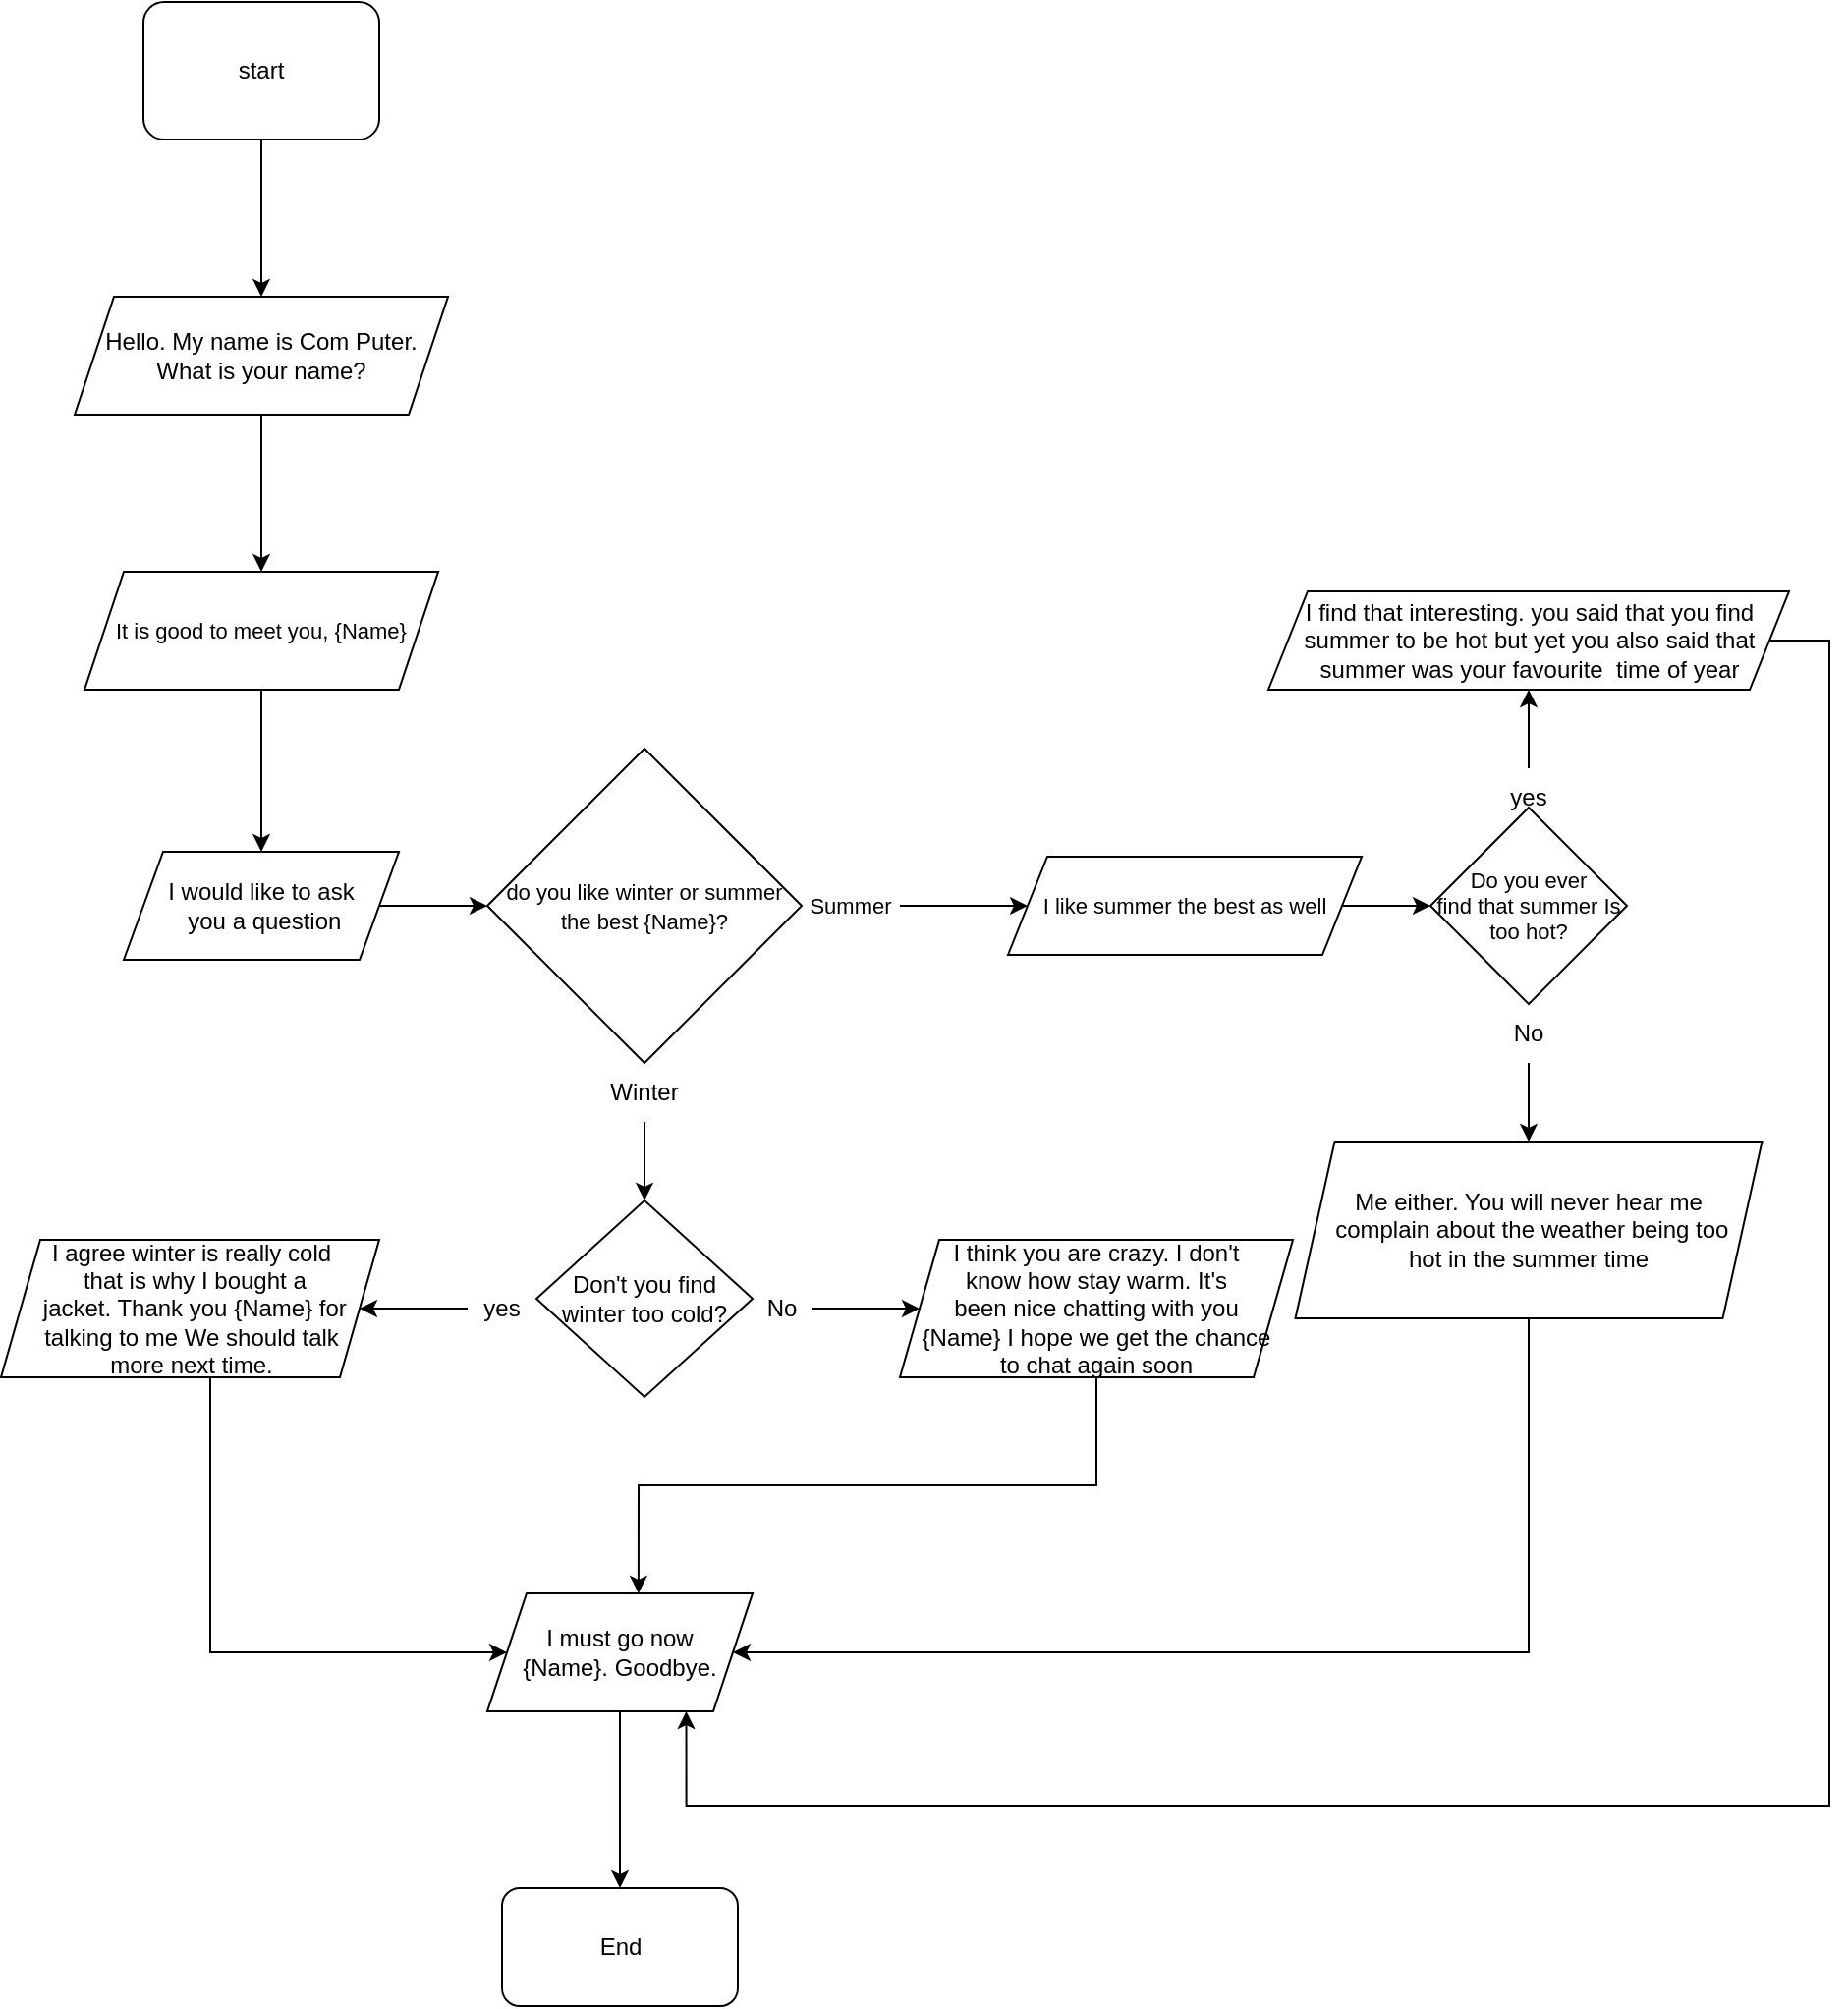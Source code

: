 <mxfile version="13.9.9" type="device"><diagram id="Nuy23cvp-Bzij-8U9Cqu" name="Page-1"><mxGraphModel dx="2176" dy="626" grid="1" gridSize="10" guides="1" tooltips="1" connect="1" arrows="1" fold="1" page="1" pageScale="1" pageWidth="850" pageHeight="1100" math="0" shadow="0"><root><mxCell id="0"/><mxCell id="1" parent="0"/><mxCell id="wW7caXbuAucVgYRE8tHz-4" style="edgeStyle=orthogonalEdgeStyle;rounded=0;orthogonalLoop=1;jettySize=auto;html=1;" parent="1" source="wW7caXbuAucVgYRE8tHz-2" target="wW7caXbuAucVgYRE8tHz-3" edge="1"><mxGeometry relative="1" as="geometry"/></mxCell><mxCell id="wW7caXbuAucVgYRE8tHz-2" value="start" style="rounded=1;whiteSpace=wrap;html=1;" parent="1" vertex="1"><mxGeometry x="40" y="10" width="120" height="70" as="geometry"/></mxCell><mxCell id="wW7caXbuAucVgYRE8tHz-7" style="edgeStyle=orthogonalEdgeStyle;rounded=0;orthogonalLoop=1;jettySize=auto;html=1;" parent="1" source="wW7caXbuAucVgYRE8tHz-3" edge="1"><mxGeometry relative="1" as="geometry"><mxPoint x="100" y="300" as="targetPoint"/></mxGeometry></mxCell><mxCell id="wW7caXbuAucVgYRE8tHz-3" value="Hello. My name is Com Puter. What is your name?" style="shape=parallelogram;perimeter=parallelogramPerimeter;whiteSpace=wrap;html=1;fixedSize=1;" parent="1" vertex="1"><mxGeometry x="5" y="160" width="190" height="60" as="geometry"/></mxCell><mxCell id="wW7caXbuAucVgYRE8tHz-13" value="&lt;font style=&quot;font-size: 11px&quot;&gt;do you like winter or summer the best {Name}?&lt;/font&gt;" style="rhombus;whiteSpace=wrap;html=1;" parent="1" vertex="1"><mxGeometry x="215" y="390" width="160" height="160" as="geometry"/></mxCell><mxCell id="bIi8B7NtP-JPXQ1fqV7b-43" style="edgeStyle=orthogonalEdgeStyle;rounded=0;orthogonalLoop=1;jettySize=auto;html=1;exitX=0.5;exitY=1;exitDx=0;exitDy=0;fontSize=12;" parent="1" source="wW7caXbuAucVgYRE8tHz-19" target="bIi8B7NtP-JPXQ1fqV7b-42" edge="1"><mxGeometry relative="1" as="geometry"/></mxCell><mxCell id="wW7caXbuAucVgYRE8tHz-19" value="It is good to meet you, {Name}" style="shape=parallelogram;perimeter=parallelogramPerimeter;whiteSpace=wrap;html=1;fixedSize=1;fontSize=11;" parent="1" vertex="1"><mxGeometry x="10" y="300" width="180" height="60" as="geometry"/></mxCell><mxCell id="bIi8B7NtP-JPXQ1fqV7b-2" value="" style="edgeStyle=orthogonalEdgeStyle;rounded=0;orthogonalLoop=1;jettySize=auto;html=1;" parent="1" source="wW7caXbuAucVgYRE8tHz-23" target="bIi8B7NtP-JPXQ1fqV7b-1" edge="1"><mxGeometry relative="1" as="geometry"/></mxCell><mxCell id="wW7caXbuAucVgYRE8tHz-23" value="I like summer the best as well" style="shape=parallelogram;perimeter=parallelogramPerimeter;whiteSpace=wrap;html=1;fixedSize=1;fontSize=11;" parent="1" vertex="1"><mxGeometry x="480" y="445" width="180" height="50" as="geometry"/></mxCell><mxCell id="wW7caXbuAucVgYRE8tHz-27" style="edgeStyle=orthogonalEdgeStyle;rounded=0;orthogonalLoop=1;jettySize=auto;html=1;entryX=0;entryY=0.5;entryDx=0;entryDy=0;fontSize=11;" parent="1" source="wW7caXbuAucVgYRE8tHz-25" target="wW7caXbuAucVgYRE8tHz-23" edge="1"><mxGeometry relative="1" as="geometry"/></mxCell><mxCell id="wW7caXbuAucVgYRE8tHz-25" value="Summer" style="text;html=1;strokeColor=none;fillColor=none;align=center;verticalAlign=middle;whiteSpace=wrap;rounded=0;fontSize=11;" parent="1" vertex="1"><mxGeometry x="375" y="455" width="50" height="30" as="geometry"/></mxCell><mxCell id="bIi8B7NtP-JPXQ1fqV7b-1" value="Do you ever &lt;br&gt;find that summer Is too hot?" style="rhombus;whiteSpace=wrap;html=1;fontSize=11;" parent="1" vertex="1"><mxGeometry x="695" y="420" width="100" height="100" as="geometry"/></mxCell><mxCell id="bIi8B7NtP-JPXQ1fqV7b-13" style="edgeStyle=orthogonalEdgeStyle;rounded=0;orthogonalLoop=1;jettySize=auto;html=1;entryX=0.5;entryY=1;entryDx=0;entryDy=0;fontSize=12;" parent="1" source="bIi8B7NtP-JPXQ1fqV7b-6" target="bIi8B7NtP-JPXQ1fqV7b-12" edge="1"><mxGeometry relative="1" as="geometry"/></mxCell><mxCell id="bIi8B7NtP-JPXQ1fqV7b-6" value="&lt;font style=&quot;font-size: 12px&quot;&gt;yes&lt;/font&gt;" style="text;html=1;strokeColor=none;fillColor=none;align=center;verticalAlign=middle;whiteSpace=wrap;rounded=0;fontSize=10;" parent="1" vertex="1"><mxGeometry x="730" y="400" width="30" height="30" as="geometry"/></mxCell><mxCell id="bIi8B7NtP-JPXQ1fqV7b-53" style="edgeStyle=orthogonalEdgeStyle;rounded=0;orthogonalLoop=1;jettySize=auto;html=1;exitX=1;exitY=0.5;exitDx=0;exitDy=0;fontSize=12;entryX=0.75;entryY=1;entryDx=0;entryDy=0;" parent="1" source="bIi8B7NtP-JPXQ1fqV7b-12" target="bIi8B7NtP-JPXQ1fqV7b-33" edge="1"><mxGeometry relative="1" as="geometry"><mxPoint x="880" y="928" as="targetPoint"/><Array as="points"><mxPoint x="898" y="335"/><mxPoint x="898" y="928"/><mxPoint x="316" y="928"/></Array></mxGeometry></mxCell><mxCell id="bIi8B7NtP-JPXQ1fqV7b-12" value="&lt;div&gt;I find that interesting. you said that you find summer&amp;nbsp;&lt;span&gt;to be hot but yet you also said that summer was your favourite&amp;nbsp;&amp;nbsp;&lt;/span&gt;&lt;span&gt;time of year&lt;/span&gt;&lt;/div&gt;" style="shape=parallelogram;perimeter=parallelogramPerimeter;whiteSpace=wrap;html=1;fixedSize=1;fontSize=12;" parent="1" vertex="1"><mxGeometry x="612.5" y="310" width="265" height="50" as="geometry"/></mxCell><mxCell id="bIi8B7NtP-JPXQ1fqV7b-16" value="" style="edgeStyle=orthogonalEdgeStyle;rounded=0;orthogonalLoop=1;jettySize=auto;html=1;fontSize=12;" parent="1" source="bIi8B7NtP-JPXQ1fqV7b-14" target="bIi8B7NtP-JPXQ1fqV7b-15" edge="1"><mxGeometry relative="1" as="geometry"/></mxCell><mxCell id="bIi8B7NtP-JPXQ1fqV7b-14" value="Winter" style="text;html=1;strokeColor=none;fillColor=none;align=center;verticalAlign=middle;whiteSpace=wrap;rounded=0;fontSize=12;" parent="1" vertex="1"><mxGeometry x="265" y="550" width="60" height="30" as="geometry"/></mxCell><mxCell id="bIi8B7NtP-JPXQ1fqV7b-15" value="Don't you find winter too cold?" style="rhombus;whiteSpace=wrap;html=1;fontSize=12;" parent="1" vertex="1"><mxGeometry x="240" y="620" width="110" height="100" as="geometry"/></mxCell><mxCell id="bIi8B7NtP-JPXQ1fqV7b-19" style="edgeStyle=orthogonalEdgeStyle;rounded=0;orthogonalLoop=1;jettySize=auto;html=1;exitX=0.5;exitY=1;exitDx=0;exitDy=0;entryX=0.5;entryY=0;entryDx=0;entryDy=0;fontSize=12;" parent="1" source="bIi8B7NtP-JPXQ1fqV7b-17" target="bIi8B7NtP-JPXQ1fqV7b-18" edge="1"><mxGeometry relative="1" as="geometry"/></mxCell><mxCell id="bIi8B7NtP-JPXQ1fqV7b-17" value="No" style="text;html=1;strokeColor=none;fillColor=none;align=center;verticalAlign=middle;whiteSpace=wrap;rounded=0;fontSize=12;" parent="1" vertex="1"><mxGeometry x="715" y="520" width="60" height="30" as="geometry"/></mxCell><mxCell id="bIi8B7NtP-JPXQ1fqV7b-52" style="edgeStyle=orthogonalEdgeStyle;rounded=0;orthogonalLoop=1;jettySize=auto;html=1;exitX=0.5;exitY=1;exitDx=0;exitDy=0;entryX=1;entryY=0.5;entryDx=0;entryDy=0;fontSize=12;" parent="1" source="bIi8B7NtP-JPXQ1fqV7b-18" target="bIi8B7NtP-JPXQ1fqV7b-33" edge="1"><mxGeometry relative="1" as="geometry"><Array as="points"><mxPoint x="745" y="850"/></Array></mxGeometry></mxCell><mxCell id="bIi8B7NtP-JPXQ1fqV7b-18" value="Me either. You will never hear me&lt;br&gt;&amp;nbsp;complain&amp;nbsp;about the weather being too &lt;br&gt;hot in the summer time" style="shape=parallelogram;perimeter=parallelogramPerimeter;whiteSpace=wrap;html=1;fixedSize=1;fontSize=12;" parent="1" vertex="1"><mxGeometry x="626.25" y="590" width="237.5" height="90" as="geometry"/></mxCell><mxCell id="bIi8B7NtP-JPXQ1fqV7b-50" style="edgeStyle=orthogonalEdgeStyle;rounded=0;orthogonalLoop=1;jettySize=auto;html=1;exitX=0;exitY=0.5;exitDx=0;exitDy=0;entryX=1;entryY=0.5;entryDx=0;entryDy=0;fontSize=12;" parent="1" source="bIi8B7NtP-JPXQ1fqV7b-20" target="bIi8B7NtP-JPXQ1fqV7b-21" edge="1"><mxGeometry relative="1" as="geometry"/></mxCell><mxCell id="bIi8B7NtP-JPXQ1fqV7b-20" value="yes" style="text;html=1;strokeColor=none;fillColor=none;align=center;verticalAlign=middle;whiteSpace=wrap;rounded=0;fontSize=12;" parent="1" vertex="1"><mxGeometry x="205" y="660" width="35" height="30" as="geometry"/></mxCell><mxCell id="bIi8B7NtP-JPXQ1fqV7b-46" style="edgeStyle=orthogonalEdgeStyle;rounded=0;orthogonalLoop=1;jettySize=auto;html=1;exitX=0.5;exitY=1;exitDx=0;exitDy=0;entryX=0;entryY=0.5;entryDx=0;entryDy=0;fontSize=12;" parent="1" source="bIi8B7NtP-JPXQ1fqV7b-21" target="bIi8B7NtP-JPXQ1fqV7b-33" edge="1"><mxGeometry relative="1" as="geometry"><Array as="points"><mxPoint x="74" y="850"/></Array></mxGeometry></mxCell><mxCell id="bIi8B7NtP-JPXQ1fqV7b-21" value="I agree winter is really cold&lt;br&gt;&amp;nbsp;that is why I bought a&lt;br&gt;&amp;nbsp;jacket. Thank you {Name} for talking to me&amp;nbsp;We should talk &lt;br&gt;more next time." style="shape=parallelogram;perimeter=parallelogramPerimeter;whiteSpace=wrap;html=1;fixedSize=1;fontSize=12;" parent="1" vertex="1"><mxGeometry x="-32.5" y="640" width="192.5" height="70" as="geometry"/></mxCell><mxCell id="bIi8B7NtP-JPXQ1fqV7b-48" style="edgeStyle=orthogonalEdgeStyle;rounded=0;orthogonalLoop=1;jettySize=auto;html=1;exitX=1;exitY=0.5;exitDx=0;exitDy=0;entryX=0;entryY=0.5;entryDx=0;entryDy=0;fontSize=12;" parent="1" source="bIi8B7NtP-JPXQ1fqV7b-28" target="bIi8B7NtP-JPXQ1fqV7b-30" edge="1"><mxGeometry relative="1" as="geometry"/></mxCell><mxCell id="bIi8B7NtP-JPXQ1fqV7b-28" value="No" style="text;html=1;strokeColor=none;fillColor=none;align=center;verticalAlign=middle;whiteSpace=wrap;rounded=0;fontSize=12;" parent="1" vertex="1"><mxGeometry x="350" y="665" width="30" height="20" as="geometry"/></mxCell><mxCell id="bIi8B7NtP-JPXQ1fqV7b-51" style="edgeStyle=orthogonalEdgeStyle;rounded=0;orthogonalLoop=1;jettySize=auto;html=1;exitX=0.5;exitY=1;exitDx=0;exitDy=0;entryX=0.57;entryY=0;entryDx=0;entryDy=0;entryPerimeter=0;fontSize=12;" parent="1" source="bIi8B7NtP-JPXQ1fqV7b-30" target="bIi8B7NtP-JPXQ1fqV7b-33" edge="1"><mxGeometry relative="1" as="geometry"/></mxCell><mxCell id="bIi8B7NtP-JPXQ1fqV7b-30" value="I think you are crazy. I don't &lt;br&gt;know how stay warm. It's &lt;br&gt;been nice chatting with you &lt;br&gt;{Name}&amp;nbsp;I hope we get the chance &lt;br&gt;to chat again soon" style="shape=parallelogram;perimeter=parallelogramPerimeter;whiteSpace=wrap;html=1;fixedSize=1;fontSize=12;" parent="1" vertex="1"><mxGeometry x="425" y="640" width="200" height="70" as="geometry"/></mxCell><mxCell id="bIi8B7NtP-JPXQ1fqV7b-55" style="edgeStyle=orthogonalEdgeStyle;rounded=0;orthogonalLoop=1;jettySize=auto;html=1;entryX=0.5;entryY=0;entryDx=0;entryDy=0;fontSize=12;" parent="1" source="bIi8B7NtP-JPXQ1fqV7b-33" target="bIi8B7NtP-JPXQ1fqV7b-41" edge="1"><mxGeometry relative="1" as="geometry"/></mxCell><mxCell id="bIi8B7NtP-JPXQ1fqV7b-33" value="I must go now &lt;br&gt;{Name}. Goodbye." style="shape=parallelogram;perimeter=parallelogramPerimeter;whiteSpace=wrap;html=1;fixedSize=1;fontSize=12;" parent="1" vertex="1"><mxGeometry x="215" y="820" width="135" height="60" as="geometry"/></mxCell><mxCell id="bIi8B7NtP-JPXQ1fqV7b-41" value="End" style="rounded=1;whiteSpace=wrap;html=1;fontSize=12;" parent="1" vertex="1"><mxGeometry x="222.5" y="970" width="120" height="60" as="geometry"/></mxCell><mxCell id="bIi8B7NtP-JPXQ1fqV7b-44" style="edgeStyle=orthogonalEdgeStyle;rounded=0;orthogonalLoop=1;jettySize=auto;html=1;entryX=0;entryY=0.5;entryDx=0;entryDy=0;fontSize=12;" parent="1" source="bIi8B7NtP-JPXQ1fqV7b-42" target="wW7caXbuAucVgYRE8tHz-13" edge="1"><mxGeometry relative="1" as="geometry"/></mxCell><mxCell id="bIi8B7NtP-JPXQ1fqV7b-42" value="I would like to ask&lt;br&gt;&amp;nbsp;you a question" style="shape=parallelogram;perimeter=parallelogramPerimeter;whiteSpace=wrap;html=1;fixedSize=1;fontSize=12;" parent="1" vertex="1"><mxGeometry x="30" y="442.5" width="140" height="55" as="geometry"/></mxCell></root></mxGraphModel></diagram></mxfile>